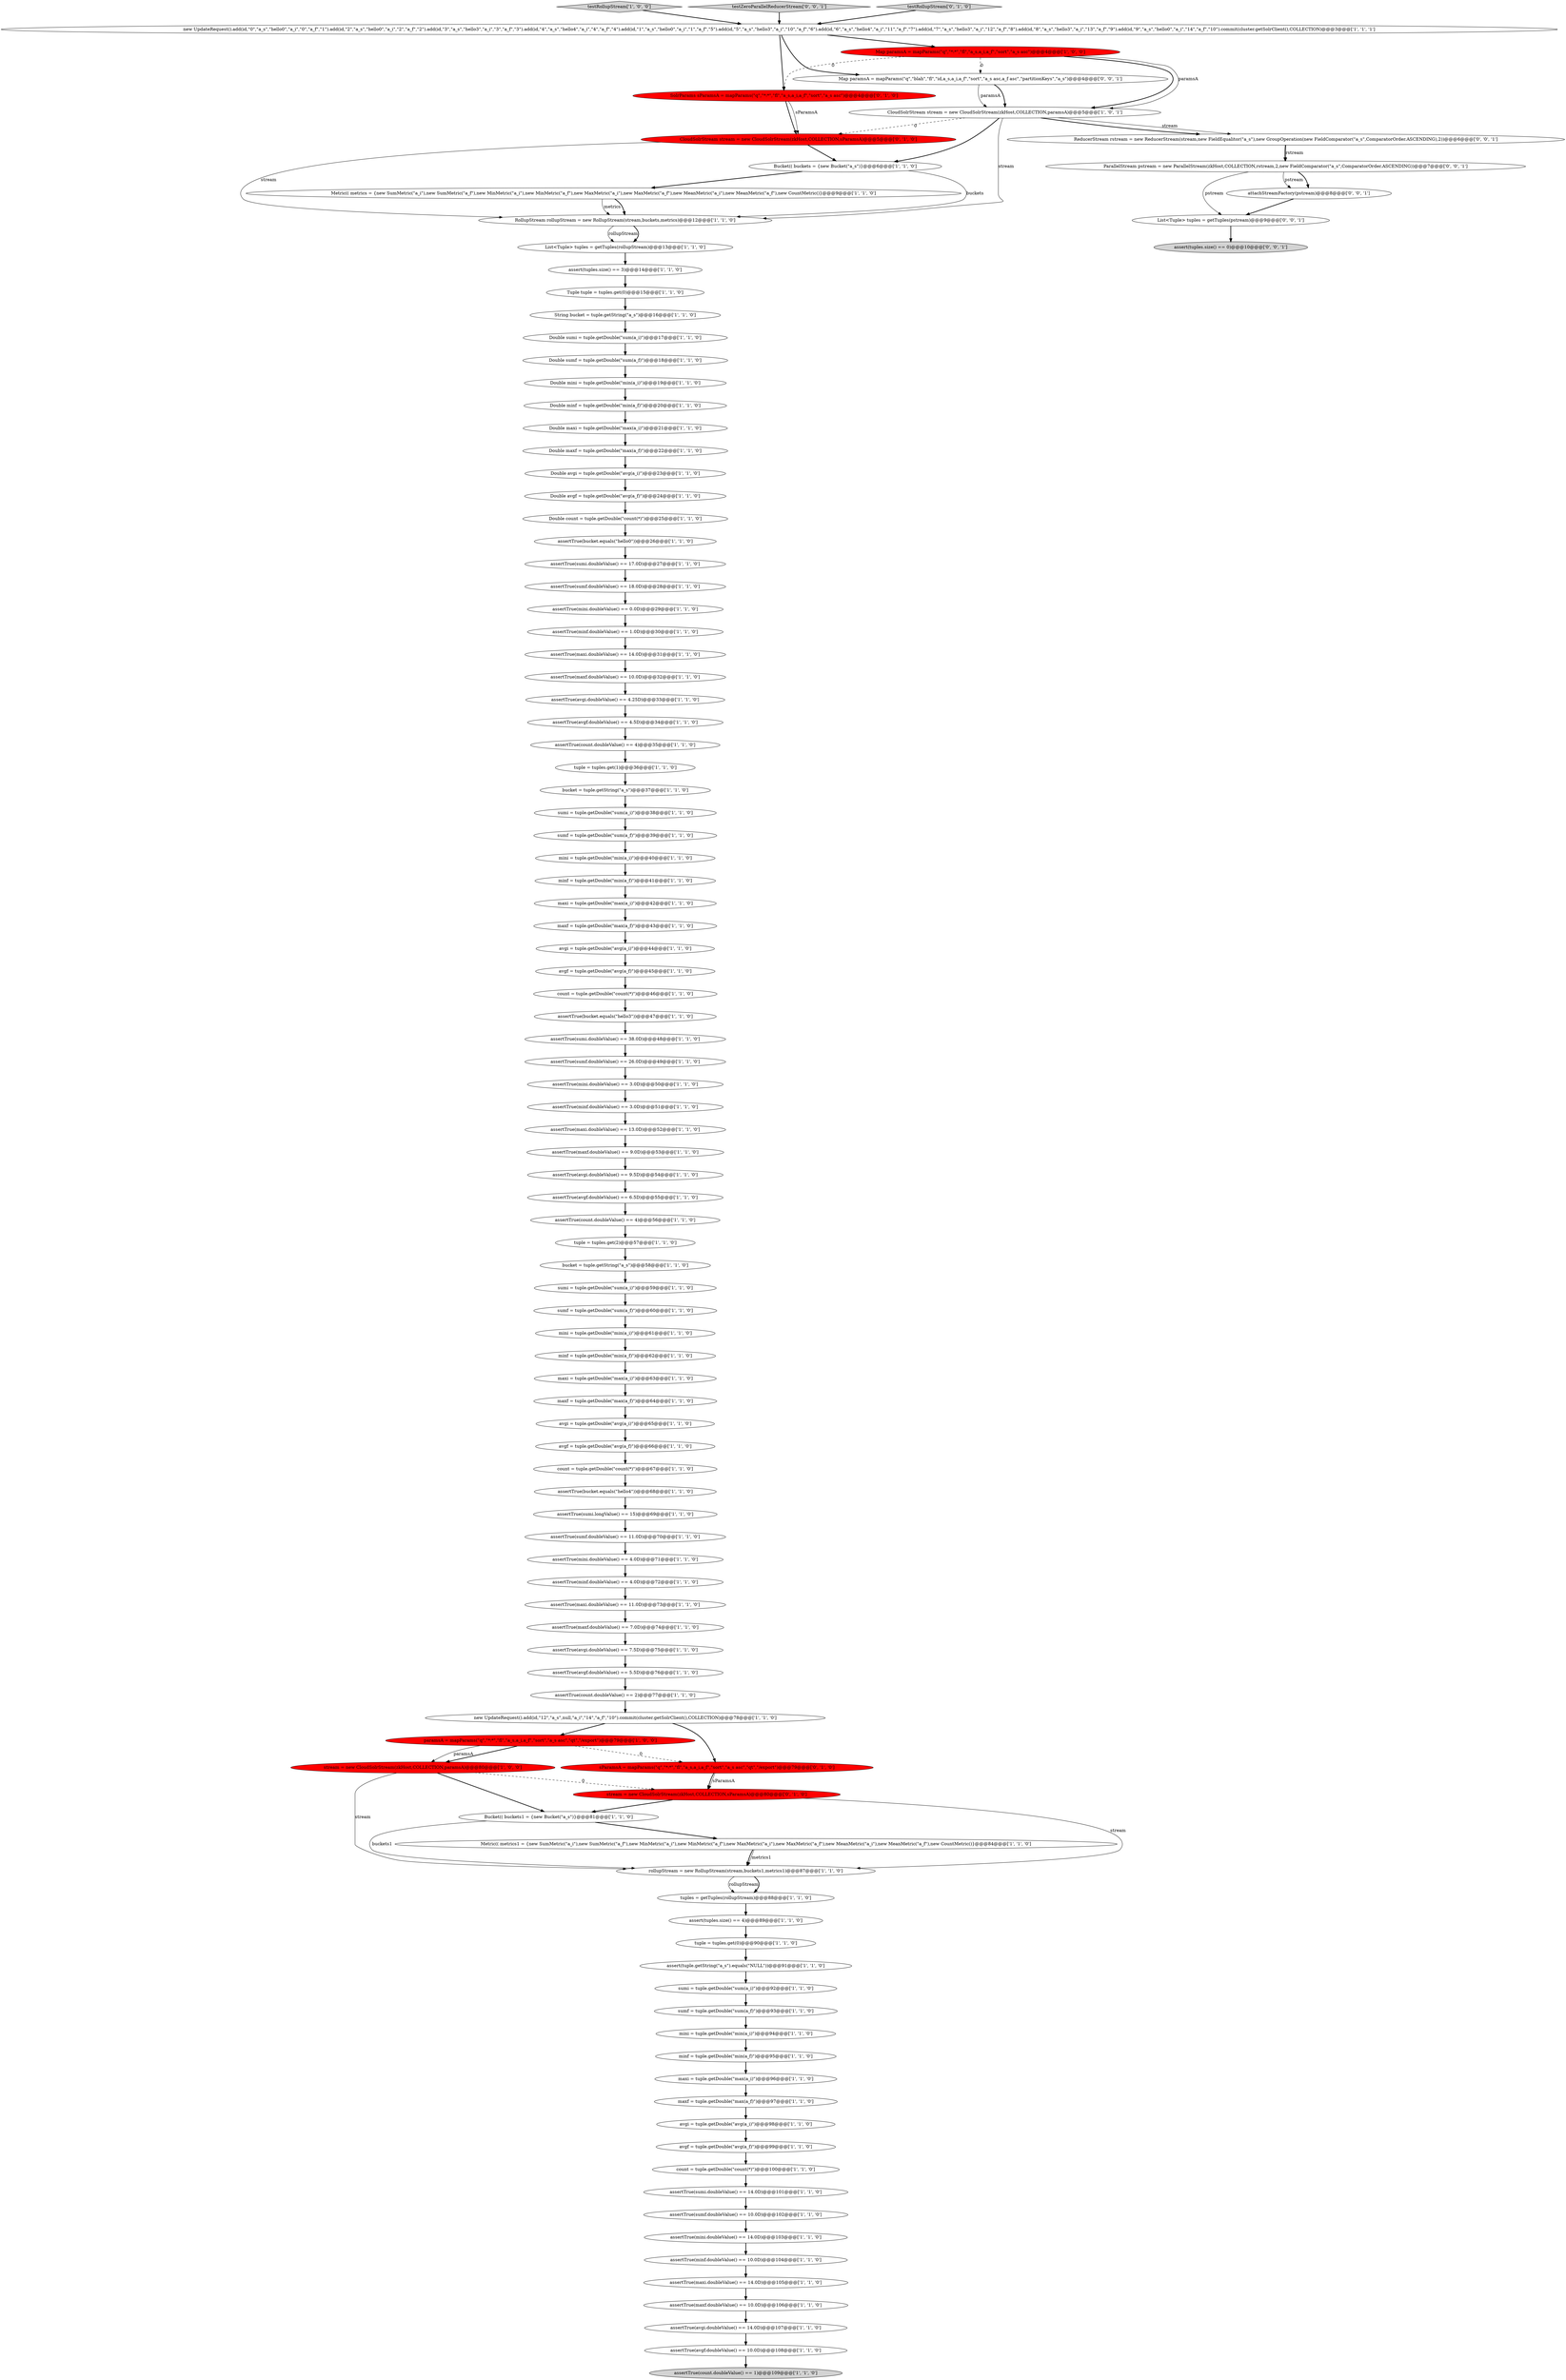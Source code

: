 digraph {
77 [style = filled, label = "mini = tuple.getDouble(\"min(a_i)\")@@@40@@@['1', '1', '0']", fillcolor = white, shape = ellipse image = "AAA0AAABBB1BBB"];
43 [style = filled, label = "Metric(( metrics1 = {new SumMetric(\"a_i\"),new SumMetric(\"a_f\"),new MinMetric(\"a_i\"),new MinMetric(\"a_f\"),new MaxMetric(\"a_i\"),new MaxMetric(\"a_f\"),new MeanMetric(\"a_i\"),new MeanMetric(\"a_f\"),new CountMetric()}@@@84@@@['1', '1', '0']", fillcolor = white, shape = ellipse image = "AAA0AAABBB1BBB"];
68 [style = filled, label = "assertTrue(avgf.doubleValue() == 6.5D)@@@55@@@['1', '1', '0']", fillcolor = white, shape = ellipse image = "AAA0AAABBB1BBB"];
46 [style = filled, label = "assertTrue(avgi.doubleValue() == 4.25D)@@@33@@@['1', '1', '0']", fillcolor = white, shape = ellipse image = "AAA0AAABBB1BBB"];
47 [style = filled, label = "assertTrue(minf.doubleValue() == 3.0D)@@@51@@@['1', '1', '0']", fillcolor = white, shape = ellipse image = "AAA0AAABBB1BBB"];
34 [style = filled, label = "List<Tuple> tuples = getTuples(rollupStream)@@@13@@@['1', '1', '0']", fillcolor = white, shape = ellipse image = "AAA0AAABBB1BBB"];
90 [style = filled, label = "RollupStream rollupStream = new RollupStream(stream,buckets,metrics)@@@12@@@['1', '1', '0']", fillcolor = white, shape = ellipse image = "AAA0AAABBB1BBB"];
48 [style = filled, label = "Double sumi = tuple.getDouble(\"sum(a_i)\")@@@17@@@['1', '1', '0']", fillcolor = white, shape = ellipse image = "AAA0AAABBB1BBB"];
65 [style = filled, label = "stream = new CloudSolrStream(zkHost,COLLECTION,paramsA)@@@80@@@['1', '0', '0']", fillcolor = red, shape = ellipse image = "AAA1AAABBB1BBB"];
104 [style = filled, label = "CloudSolrStream stream = new CloudSolrStream(zkHost,COLLECTION,sParamsA)@@@5@@@['0', '1', '0']", fillcolor = red, shape = ellipse image = "AAA1AAABBB2BBB"];
8 [style = filled, label = "new UpdateRequest().add(id,\"0\",\"a_s\",\"hello0\",\"a_i\",\"0\",\"a_f\",\"1\").add(id,\"2\",\"a_s\",\"hello0\",\"a_i\",\"2\",\"a_f\",\"2\").add(id,\"3\",\"a_s\",\"hello3\",\"a_i\",\"3\",\"a_f\",\"3\").add(id,\"4\",\"a_s\",\"hello4\",\"a_i\",\"4\",\"a_f\",\"4\").add(id,\"1\",\"a_s\",\"hello0\",\"a_i\",\"1\",\"a_f\",\"5\").add(id,\"5\",\"a_s\",\"hello3\",\"a_i\",\"10\",\"a_f\",\"6\").add(id,\"6\",\"a_s\",\"hello4\",\"a_i\",\"11\",\"a_f\",\"7\").add(id,\"7\",\"a_s\",\"hello3\",\"a_i\",\"12\",\"a_f\",\"8\").add(id,\"8\",\"a_s\",\"hello3\",\"a_i\",\"13\",\"a_f\",\"9\").add(id,\"9\",\"a_s\",\"hello0\",\"a_i\",\"14\",\"a_f\",\"10\").commit(cluster.getSolrClient(),COLLECTION)@@@3@@@['1', '1', '1']", fillcolor = white, shape = ellipse image = "AAA0AAABBB1BBB"];
84 [style = filled, label = "assertTrue(avgf.doubleValue() == 5.5D)@@@76@@@['1', '1', '0']", fillcolor = white, shape = ellipse image = "AAA0AAABBB1BBB"];
50 [style = filled, label = "rollupStream = new RollupStream(stream,buckets1,metrics1)@@@87@@@['1', '1', '0']", fillcolor = white, shape = ellipse image = "AAA0AAABBB1BBB"];
92 [style = filled, label = "bucket = tuple.getString(\"a_s\")@@@37@@@['1', '1', '0']", fillcolor = white, shape = ellipse image = "AAA0AAABBB1BBB"];
5 [style = filled, label = "maxi = tuple.getDouble(\"max(a_i)\")@@@96@@@['1', '1', '0']", fillcolor = white, shape = ellipse image = "AAA0AAABBB1BBB"];
82 [style = filled, label = "maxi = tuple.getDouble(\"max(a_i)\")@@@63@@@['1', '1', '0']", fillcolor = white, shape = ellipse image = "AAA0AAABBB1BBB"];
57 [style = filled, label = "assertTrue(maxi.doubleValue() == 14.0D)@@@105@@@['1', '1', '0']", fillcolor = white, shape = ellipse image = "AAA0AAABBB1BBB"];
87 [style = filled, label = "testRollupStream['1', '0', '0']", fillcolor = lightgray, shape = diamond image = "AAA0AAABBB1BBB"];
30 [style = filled, label = "sumf = tuple.getDouble(\"sum(a_f)\")@@@93@@@['1', '1', '0']", fillcolor = white, shape = ellipse image = "AAA0AAABBB1BBB"];
102 [style = filled, label = "stream = new CloudSolrStream(zkHost,COLLECTION,sParamsA)@@@80@@@['0', '1', '0']", fillcolor = red, shape = ellipse image = "AAA1AAABBB2BBB"];
85 [style = filled, label = "assertTrue(avgi.doubleValue() == 7.5D)@@@75@@@['1', '1', '0']", fillcolor = white, shape = ellipse image = "AAA0AAABBB1BBB"];
39 [style = filled, label = "minf = tuple.getDouble(\"min(a_f)\")@@@95@@@['1', '1', '0']", fillcolor = white, shape = ellipse image = "AAA0AAABBB1BBB"];
63 [style = filled, label = "assert(tuples.size() == 3)@@@14@@@['1', '1', '0']", fillcolor = white, shape = ellipse image = "AAA0AAABBB1BBB"];
20 [style = filled, label = "assertTrue(sumi.doubleValue() == 14.0D)@@@101@@@['1', '1', '0']", fillcolor = white, shape = ellipse image = "AAA0AAABBB1BBB"];
94 [style = filled, label = "assertTrue(mini.doubleValue() == 14.0D)@@@103@@@['1', '1', '0']", fillcolor = white, shape = ellipse image = "AAA0AAABBB1BBB"];
86 [style = filled, label = "Map paramsA = mapParams(\"q\",\"*:*\",\"fl\",\"a_s,a_i,a_f\",\"sort\",\"a_s asc\")@@@4@@@['1', '0', '0']", fillcolor = red, shape = ellipse image = "AAA1AAABBB1BBB"];
70 [style = filled, label = "assertTrue(minf.doubleValue() == 4.0D)@@@72@@@['1', '1', '0']", fillcolor = white, shape = ellipse image = "AAA0AAABBB1BBB"];
26 [style = filled, label = "assertTrue(count.doubleValue() == 4)@@@35@@@['1', '1', '0']", fillcolor = white, shape = ellipse image = "AAA0AAABBB1BBB"];
2 [style = filled, label = "Double avgf = tuple.getDouble(\"avg(a_f)\")@@@24@@@['1', '1', '0']", fillcolor = white, shape = ellipse image = "AAA0AAABBB1BBB"];
17 [style = filled, label = "avgi = tuple.getDouble(\"avg(a_i)\")@@@65@@@['1', '1', '0']", fillcolor = white, shape = ellipse image = "AAA0AAABBB1BBB"];
36 [style = filled, label = "assertTrue(maxi.doubleValue() == 13.0D)@@@52@@@['1', '1', '0']", fillcolor = white, shape = ellipse image = "AAA0AAABBB1BBB"];
105 [style = filled, label = "Map paramsA = mapParams(\"q\",\"blah\",\"fl\",\"id,a_s,a_i,a_f\",\"sort\",\"a_s asc,a_f asc\",\"partitionKeys\",\"a_s\")@@@4@@@['0', '0', '1']", fillcolor = white, shape = ellipse image = "AAA0AAABBB3BBB"];
109 [style = filled, label = "assert(tuples.size() == 0)@@@10@@@['0', '0', '1']", fillcolor = lightgray, shape = ellipse image = "AAA0AAABBB3BBB"];
62 [style = filled, label = "assertTrue(maxf.doubleValue() == 10.0D)@@@32@@@['1', '1', '0']", fillcolor = white, shape = ellipse image = "AAA0AAABBB1BBB"];
45 [style = filled, label = "assertTrue(sumi.doubleValue() == 38.0D)@@@48@@@['1', '1', '0']", fillcolor = white, shape = ellipse image = "AAA0AAABBB1BBB"];
41 [style = filled, label = "assertTrue(sumi.doubleValue() == 17.0D)@@@27@@@['1', '1', '0']", fillcolor = white, shape = ellipse image = "AAA0AAABBB1BBB"];
40 [style = filled, label = "assertTrue(count.doubleValue() == 4)@@@56@@@['1', '1', '0']", fillcolor = white, shape = ellipse image = "AAA0AAABBB1BBB"];
106 [style = filled, label = "attachStreamFactory(pstream)@@@8@@@['0', '0', '1']", fillcolor = white, shape = ellipse image = "AAA0AAABBB3BBB"];
111 [style = filled, label = "testZeroParallelReducerStream['0', '0', '1']", fillcolor = lightgray, shape = diamond image = "AAA0AAABBB3BBB"];
14 [style = filled, label = "sumi = tuple.getDouble(\"sum(a_i)\")@@@59@@@['1', '1', '0']", fillcolor = white, shape = ellipse image = "AAA0AAABBB1BBB"];
96 [style = filled, label = "Bucket(( buckets1 = {new Bucket(\"a_s\")}@@@81@@@['1', '1', '0']", fillcolor = white, shape = ellipse image = "AAA0AAABBB1BBB"];
52 [style = filled, label = "Double sumf = tuple.getDouble(\"sum(a_f)\")@@@18@@@['1', '1', '0']", fillcolor = white, shape = ellipse image = "AAA0AAABBB1BBB"];
59 [style = filled, label = "Tuple tuple = tuples.get(0)@@@15@@@['1', '1', '0']", fillcolor = white, shape = ellipse image = "AAA0AAABBB1BBB"];
58 [style = filled, label = "maxf = tuple.getDouble(\"max(a_f)\")@@@97@@@['1', '1', '0']", fillcolor = white, shape = ellipse image = "AAA0AAABBB1BBB"];
28 [style = filled, label = "assertTrue(minf.doubleValue() == 1.0D)@@@30@@@['1', '1', '0']", fillcolor = white, shape = ellipse image = "AAA0AAABBB1BBB"];
91 [style = filled, label = "assert(tuples.size() == 4)@@@89@@@['1', '1', '0']", fillcolor = white, shape = ellipse image = "AAA0AAABBB1BBB"];
11 [style = filled, label = "avgi = tuple.getDouble(\"avg(a_i)\")@@@44@@@['1', '1', '0']", fillcolor = white, shape = ellipse image = "AAA0AAABBB1BBB"];
49 [style = filled, label = "assertTrue(count.doubleValue() == 1)@@@109@@@['1', '1', '0']", fillcolor = lightgray, shape = ellipse image = "AAA0AAABBB1BBB"];
89 [style = filled, label = "assertTrue(maxf.doubleValue() == 10.0D)@@@106@@@['1', '1', '0']", fillcolor = white, shape = ellipse image = "AAA0AAABBB1BBB"];
16 [style = filled, label = "Double maxi = tuple.getDouble(\"max(a_i)\")@@@21@@@['1', '1', '0']", fillcolor = white, shape = ellipse image = "AAA0AAABBB1BBB"];
29 [style = filled, label = "avgf = tuple.getDouble(\"avg(a_f)\")@@@99@@@['1', '1', '0']", fillcolor = white, shape = ellipse image = "AAA0AAABBB1BBB"];
103 [style = filled, label = "SolrParams sParamsA = mapParams(\"q\",\"*:*\",\"fl\",\"a_s,a_i,a_f\",\"sort\",\"a_s asc\")@@@4@@@['0', '1', '0']", fillcolor = red, shape = ellipse image = "AAA1AAABBB2BBB"];
15 [style = filled, label = "Double count = tuple.getDouble(\"count(*)\")@@@25@@@['1', '1', '0']", fillcolor = white, shape = ellipse image = "AAA0AAABBB1BBB"];
32 [style = filled, label = "sumi = tuple.getDouble(\"sum(a_i)\")@@@38@@@['1', '1', '0']", fillcolor = white, shape = ellipse image = "AAA0AAABBB1BBB"];
60 [style = filled, label = "tuple = tuples.get(2)@@@57@@@['1', '1', '0']", fillcolor = white, shape = ellipse image = "AAA0AAABBB1BBB"];
7 [style = filled, label = "avgf = tuple.getDouble(\"avg(a_f)\")@@@66@@@['1', '1', '0']", fillcolor = white, shape = ellipse image = "AAA0AAABBB1BBB"];
25 [style = filled, label = "avgf = tuple.getDouble(\"avg(a_f)\")@@@45@@@['1', '1', '0']", fillcolor = white, shape = ellipse image = "AAA0AAABBB1BBB"];
76 [style = filled, label = "CloudSolrStream stream = new CloudSolrStream(zkHost,COLLECTION,paramsA)@@@5@@@['1', '0', '1']", fillcolor = white, shape = ellipse image = "AAA0AAABBB1BBB"];
64 [style = filled, label = "assertTrue(sumf.doubleValue() == 11.0D)@@@70@@@['1', '1', '0']", fillcolor = white, shape = ellipse image = "AAA0AAABBB1BBB"];
101 [style = filled, label = "testRollupStream['0', '1', '0']", fillcolor = lightgray, shape = diamond image = "AAA0AAABBB2BBB"];
42 [style = filled, label = "assertTrue(avgf.doubleValue() == 10.0D)@@@108@@@['1', '1', '0']", fillcolor = white, shape = ellipse image = "AAA0AAABBB1BBB"];
100 [style = filled, label = "sParamsA = mapParams(\"q\",\"*:*\",\"fl\",\"a_s,a_i,a_f\",\"sort\",\"a_s asc\",\"qt\",\"/export\")@@@79@@@['0', '1', '0']", fillcolor = red, shape = ellipse image = "AAA1AAABBB2BBB"];
51 [style = filled, label = "count = tuple.getDouble(\"count(*)\")@@@46@@@['1', '1', '0']", fillcolor = white, shape = ellipse image = "AAA0AAABBB1BBB"];
9 [style = filled, label = "bucket = tuple.getString(\"a_s\")@@@58@@@['1', '1', '0']", fillcolor = white, shape = ellipse image = "AAA0AAABBB1BBB"];
13 [style = filled, label = "new UpdateRequest().add(id,\"12\",\"a_s\",null,\"a_i\",\"14\",\"a_f\",\"10\").commit(cluster.getSolrClient(),COLLECTION)@@@78@@@['1', '1', '0']", fillcolor = white, shape = ellipse image = "AAA0AAABBB1BBB"];
33 [style = filled, label = "maxf = tuple.getDouble(\"max(a_f)\")@@@64@@@['1', '1', '0']", fillcolor = white, shape = ellipse image = "AAA0AAABBB1BBB"];
19 [style = filled, label = "mini = tuple.getDouble(\"min(a_i)\")@@@94@@@['1', '1', '0']", fillcolor = white, shape = ellipse image = "AAA0AAABBB1BBB"];
37 [style = filled, label = "minf = tuple.getDouble(\"min(a_f)\")@@@41@@@['1', '1', '0']", fillcolor = white, shape = ellipse image = "AAA0AAABBB1BBB"];
12 [style = filled, label = "assertTrue(sumf.doubleValue() == 18.0D)@@@28@@@['1', '1', '0']", fillcolor = white, shape = ellipse image = "AAA0AAABBB1BBB"];
78 [style = filled, label = "assertTrue(maxf.doubleValue() == 9.0D)@@@53@@@['1', '1', '0']", fillcolor = white, shape = ellipse image = "AAA0AAABBB1BBB"];
23 [style = filled, label = "assertTrue(mini.doubleValue() == 0.0D)@@@29@@@['1', '1', '0']", fillcolor = white, shape = ellipse image = "AAA0AAABBB1BBB"];
10 [style = filled, label = "minf = tuple.getDouble(\"min(a_f)\")@@@62@@@['1', '1', '0']", fillcolor = white, shape = ellipse image = "AAA0AAABBB1BBB"];
88 [style = filled, label = "assertTrue(maxi.doubleValue() == 14.0D)@@@31@@@['1', '1', '0']", fillcolor = white, shape = ellipse image = "AAA0AAABBB1BBB"];
61 [style = filled, label = "assertTrue(bucket.equals(\"hello3\"))@@@47@@@['1', '1', '0']", fillcolor = white, shape = ellipse image = "AAA0AAABBB1BBB"];
81 [style = filled, label = "assertTrue(sumf.doubleValue() == 26.0D)@@@49@@@['1', '1', '0']", fillcolor = white, shape = ellipse image = "AAA0AAABBB1BBB"];
79 [style = filled, label = "assert(tuple.getString(\"a_s\").equals(\"NULL\"))@@@91@@@['1', '1', '0']", fillcolor = white, shape = ellipse image = "AAA0AAABBB1BBB"];
74 [style = filled, label = "count = tuple.getDouble(\"count(*)\")@@@67@@@['1', '1', '0']", fillcolor = white, shape = ellipse image = "AAA0AAABBB1BBB"];
98 [style = filled, label = "sumf = tuple.getDouble(\"sum(a_f)\")@@@39@@@['1', '1', '0']", fillcolor = white, shape = ellipse image = "AAA0AAABBB1BBB"];
97 [style = filled, label = "String bucket = tuple.getString(\"a_s\")@@@16@@@['1', '1', '0']", fillcolor = white, shape = ellipse image = "AAA0AAABBB1BBB"];
54 [style = filled, label = "assertTrue(minf.doubleValue() == 10.0D)@@@104@@@['1', '1', '0']", fillcolor = white, shape = ellipse image = "AAA0AAABBB1BBB"];
53 [style = filled, label = "tuple = tuples.get(1)@@@36@@@['1', '1', '0']", fillcolor = white, shape = ellipse image = "AAA0AAABBB1BBB"];
56 [style = filled, label = "paramsA = mapParams(\"q\",\"*:*\",\"fl\",\"a_s,a_i,a_f\",\"sort\",\"a_s asc\",\"qt\",\"/export\")@@@79@@@['1', '0', '0']", fillcolor = red, shape = ellipse image = "AAA1AAABBB1BBB"];
4 [style = filled, label = "assertTrue(mini.doubleValue() == 3.0D)@@@50@@@['1', '1', '0']", fillcolor = white, shape = ellipse image = "AAA0AAABBB1BBB"];
80 [style = filled, label = "Double avgi = tuple.getDouble(\"avg(a_i)\")@@@23@@@['1', '1', '0']", fillcolor = white, shape = ellipse image = "AAA0AAABBB1BBB"];
69 [style = filled, label = "mini = tuple.getDouble(\"min(a_i)\")@@@61@@@['1', '1', '0']", fillcolor = white, shape = ellipse image = "AAA0AAABBB1BBB"];
6 [style = filled, label = "assertTrue(avgf.doubleValue() == 4.5D)@@@34@@@['1', '1', '0']", fillcolor = white, shape = ellipse image = "AAA0AAABBB1BBB"];
24 [style = filled, label = "Double maxf = tuple.getDouble(\"max(a_f)\")@@@22@@@['1', '1', '0']", fillcolor = white, shape = ellipse image = "AAA0AAABBB1BBB"];
83 [style = filled, label = "assertTrue(maxi.doubleValue() == 11.0D)@@@73@@@['1', '1', '0']", fillcolor = white, shape = ellipse image = "AAA0AAABBB1BBB"];
95 [style = filled, label = "Metric(( metrics = {new SumMetric(\"a_i\"),new SumMetric(\"a_f\"),new MinMetric(\"a_i\"),new MinMetric(\"a_f\"),new MaxMetric(\"a_i\"),new MaxMetric(\"a_f\"),new MeanMetric(\"a_i\"),new MeanMetric(\"a_f\"),new CountMetric()}@@@9@@@['1', '1', '0']", fillcolor = white, shape = ellipse image = "AAA0AAABBB1BBB"];
99 [style = filled, label = "assertTrue(bucket.equals(\"hello0\"))@@@26@@@['1', '1', '0']", fillcolor = white, shape = ellipse image = "AAA0AAABBB1BBB"];
27 [style = filled, label = "tuples = getTuples(rollupStream)@@@88@@@['1', '1', '0']", fillcolor = white, shape = ellipse image = "AAA0AAABBB1BBB"];
22 [style = filled, label = "count = tuple.getDouble(\"count(*)\")@@@100@@@['1', '1', '0']", fillcolor = white, shape = ellipse image = "AAA0AAABBB1BBB"];
107 [style = filled, label = "List<Tuple> tuples = getTuples(pstream)@@@9@@@['0', '0', '1']", fillcolor = white, shape = ellipse image = "AAA0AAABBB3BBB"];
73 [style = filled, label = "assertTrue(mini.doubleValue() == 4.0D)@@@71@@@['1', '1', '0']", fillcolor = white, shape = ellipse image = "AAA0AAABBB1BBB"];
31 [style = filled, label = "maxf = tuple.getDouble(\"max(a_f)\")@@@43@@@['1', '1', '0']", fillcolor = white, shape = ellipse image = "AAA0AAABBB1BBB"];
21 [style = filled, label = "assertTrue(avgi.doubleValue() == 14.0D)@@@107@@@['1', '1', '0']", fillcolor = white, shape = ellipse image = "AAA0AAABBB1BBB"];
67 [style = filled, label = "Double minf = tuple.getDouble(\"min(a_f)\")@@@20@@@['1', '1', '0']", fillcolor = white, shape = ellipse image = "AAA0AAABBB1BBB"];
110 [style = filled, label = "ParallelStream pstream = new ParallelStream(zkHost,COLLECTION,rstream,2,new FieldComparator(\"a_s\",ComparatorOrder.ASCENDING))@@@7@@@['0', '0', '1']", fillcolor = white, shape = ellipse image = "AAA0AAABBB3BBB"];
71 [style = filled, label = "assertTrue(maxf.doubleValue() == 7.0D)@@@74@@@['1', '1', '0']", fillcolor = white, shape = ellipse image = "AAA0AAABBB1BBB"];
18 [style = filled, label = "avgi = tuple.getDouble(\"avg(a_i)\")@@@98@@@['1', '1', '0']", fillcolor = white, shape = ellipse image = "AAA0AAABBB1BBB"];
3 [style = filled, label = "Double mini = tuple.getDouble(\"min(a_i)\")@@@19@@@['1', '1', '0']", fillcolor = white, shape = ellipse image = "AAA0AAABBB1BBB"];
72 [style = filled, label = "sumf = tuple.getDouble(\"sum(a_f)\")@@@60@@@['1', '1', '0']", fillcolor = white, shape = ellipse image = "AAA0AAABBB1BBB"];
93 [style = filled, label = "Bucket(( buckets = {new Bucket(\"a_s\")}@@@6@@@['1', '1', '0']", fillcolor = white, shape = ellipse image = "AAA0AAABBB1BBB"];
66 [style = filled, label = "assertTrue(bucket.equals(\"hello4\"))@@@68@@@['1', '1', '0']", fillcolor = white, shape = ellipse image = "AAA0AAABBB1BBB"];
44 [style = filled, label = "assertTrue(count.doubleValue() == 2)@@@77@@@['1', '1', '0']", fillcolor = white, shape = ellipse image = "AAA0AAABBB1BBB"];
35 [style = filled, label = "maxi = tuple.getDouble(\"max(a_i)\")@@@42@@@['1', '1', '0']", fillcolor = white, shape = ellipse image = "AAA0AAABBB1BBB"];
108 [style = filled, label = "ReducerStream rstream = new ReducerStream(stream,new FieldEqualitor(\"a_s\"),new GroupOperation(new FieldComparator(\"a_s\",ComparatorOrder.ASCENDING),2))@@@6@@@['0', '0', '1']", fillcolor = white, shape = ellipse image = "AAA0AAABBB3BBB"];
75 [style = filled, label = "tuple = tuples.get(0)@@@90@@@['1', '1', '0']", fillcolor = white, shape = ellipse image = "AAA0AAABBB1BBB"];
55 [style = filled, label = "assertTrue(avgi.doubleValue() == 9.5D)@@@54@@@['1', '1', '0']", fillcolor = white, shape = ellipse image = "AAA0AAABBB1BBB"];
38 [style = filled, label = "sumi = tuple.getDouble(\"sum(a_i)\")@@@92@@@['1', '1', '0']", fillcolor = white, shape = ellipse image = "AAA0AAABBB1BBB"];
0 [style = filled, label = "assertTrue(sumf.doubleValue() == 10.0D)@@@102@@@['1', '1', '0']", fillcolor = white, shape = ellipse image = "AAA0AAABBB1BBB"];
1 [style = filled, label = "assertTrue(sumi.longValue() == 15)@@@69@@@['1', '1', '0']", fillcolor = white, shape = ellipse image = "AAA0AAABBB1BBB"];
94->54 [style = bold, label=""];
61->45 [style = bold, label=""];
59->97 [style = bold, label=""];
55->68 [style = bold, label=""];
60->9 [style = bold, label=""];
21->42 [style = bold, label=""];
65->50 [style = solid, label="stream"];
54->57 [style = bold, label=""];
20->0 [style = bold, label=""];
96->50 [style = solid, label="buckets1"];
108->110 [style = solid, label="rstream"];
82->33 [style = bold, label=""];
58->18 [style = bold, label=""];
64->73 [style = bold, label=""];
15->99 [style = bold, label=""];
110->107 [style = solid, label="pstream"];
78->55 [style = bold, label=""];
23->28 [style = bold, label=""];
90->34 [style = solid, label="rollupStream"];
48->52 [style = bold, label=""];
103->104 [style = bold, label=""];
7->74 [style = bold, label=""];
38->30 [style = bold, label=""];
51->61 [style = bold, label=""];
8->103 [style = bold, label=""];
111->8 [style = bold, label=""];
2->15 [style = bold, label=""];
8->105 [style = bold, label=""];
27->91 [style = bold, label=""];
50->27 [style = solid, label="rollupStream"];
9->14 [style = bold, label=""];
77->37 [style = bold, label=""];
71->85 [style = bold, label=""];
24->80 [style = bold, label=""];
91->75 [style = bold, label=""];
85->84 [style = bold, label=""];
11->25 [style = bold, label=""];
56->65 [style = bold, label=""];
25->51 [style = bold, label=""];
70->83 [style = bold, label=""];
35->31 [style = bold, label=""];
62->46 [style = bold, label=""];
86->105 [style = dashed, label="0"];
67->16 [style = bold, label=""];
53->92 [style = bold, label=""];
95->90 [style = solid, label="metrics"];
108->110 [style = bold, label=""];
46->6 [style = bold, label=""];
19->39 [style = bold, label=""];
45->81 [style = bold, label=""];
76->108 [style = solid, label="stream"];
97->48 [style = bold, label=""];
31->11 [style = bold, label=""];
106->107 [style = bold, label=""];
30->19 [style = bold, label=""];
43->50 [style = solid, label="metrics1"];
22->20 [style = bold, label=""];
93->90 [style = solid, label="buckets"];
36->78 [style = bold, label=""];
3->67 [style = bold, label=""];
88->62 [style = bold, label=""];
107->109 [style = bold, label=""];
86->103 [style = dashed, label="0"];
56->65 [style = solid, label="paramsA"];
75->79 [style = bold, label=""];
28->88 [style = bold, label=""];
4->47 [style = bold, label=""];
86->76 [style = bold, label=""];
47->36 [style = bold, label=""];
81->4 [style = bold, label=""];
76->104 [style = dashed, label="0"];
87->8 [style = bold, label=""];
65->96 [style = bold, label=""];
101->8 [style = bold, label=""];
10->82 [style = bold, label=""];
102->96 [style = bold, label=""];
105->76 [style = solid, label="paramsA"];
6->26 [style = bold, label=""];
72->69 [style = bold, label=""];
104->93 [style = bold, label=""];
89->21 [style = bold, label=""];
63->59 [style = bold, label=""];
50->27 [style = bold, label=""];
26->53 [style = bold, label=""];
39->5 [style = bold, label=""];
16->24 [style = bold, label=""];
95->90 [style = bold, label=""];
68->40 [style = bold, label=""];
99->41 [style = bold, label=""];
73->70 [style = bold, label=""];
66->1 [style = bold, label=""];
74->66 [style = bold, label=""];
93->95 [style = bold, label=""];
84->44 [style = bold, label=""];
79->38 [style = bold, label=""];
80->2 [style = bold, label=""];
76->108 [style = bold, label=""];
92->32 [style = bold, label=""];
65->102 [style = dashed, label="0"];
100->102 [style = bold, label=""];
41->12 [style = bold, label=""];
69->10 [style = bold, label=""];
37->35 [style = bold, label=""];
5->58 [style = bold, label=""];
13->100 [style = bold, label=""];
105->76 [style = bold, label=""];
103->104 [style = solid, label="sParamsA"];
32->98 [style = bold, label=""];
33->17 [style = bold, label=""];
98->77 [style = bold, label=""];
86->76 [style = solid, label="paramsA"];
83->71 [style = bold, label=""];
43->50 [style = bold, label=""];
110->106 [style = bold, label=""];
110->106 [style = solid, label="pstream"];
100->102 [style = solid, label="sParamsA"];
8->86 [style = bold, label=""];
56->100 [style = dashed, label="0"];
90->34 [style = bold, label=""];
96->43 [style = bold, label=""];
102->50 [style = solid, label="stream"];
17->7 [style = bold, label=""];
18->29 [style = bold, label=""];
14->72 [style = bold, label=""];
13->56 [style = bold, label=""];
104->90 [style = solid, label="stream"];
76->90 [style = solid, label="stream"];
0->94 [style = bold, label=""];
57->89 [style = bold, label=""];
44->13 [style = bold, label=""];
42->49 [style = bold, label=""];
52->3 [style = bold, label=""];
12->23 [style = bold, label=""];
29->22 [style = bold, label=""];
40->60 [style = bold, label=""];
76->93 [style = bold, label=""];
1->64 [style = bold, label=""];
34->63 [style = bold, label=""];
}
